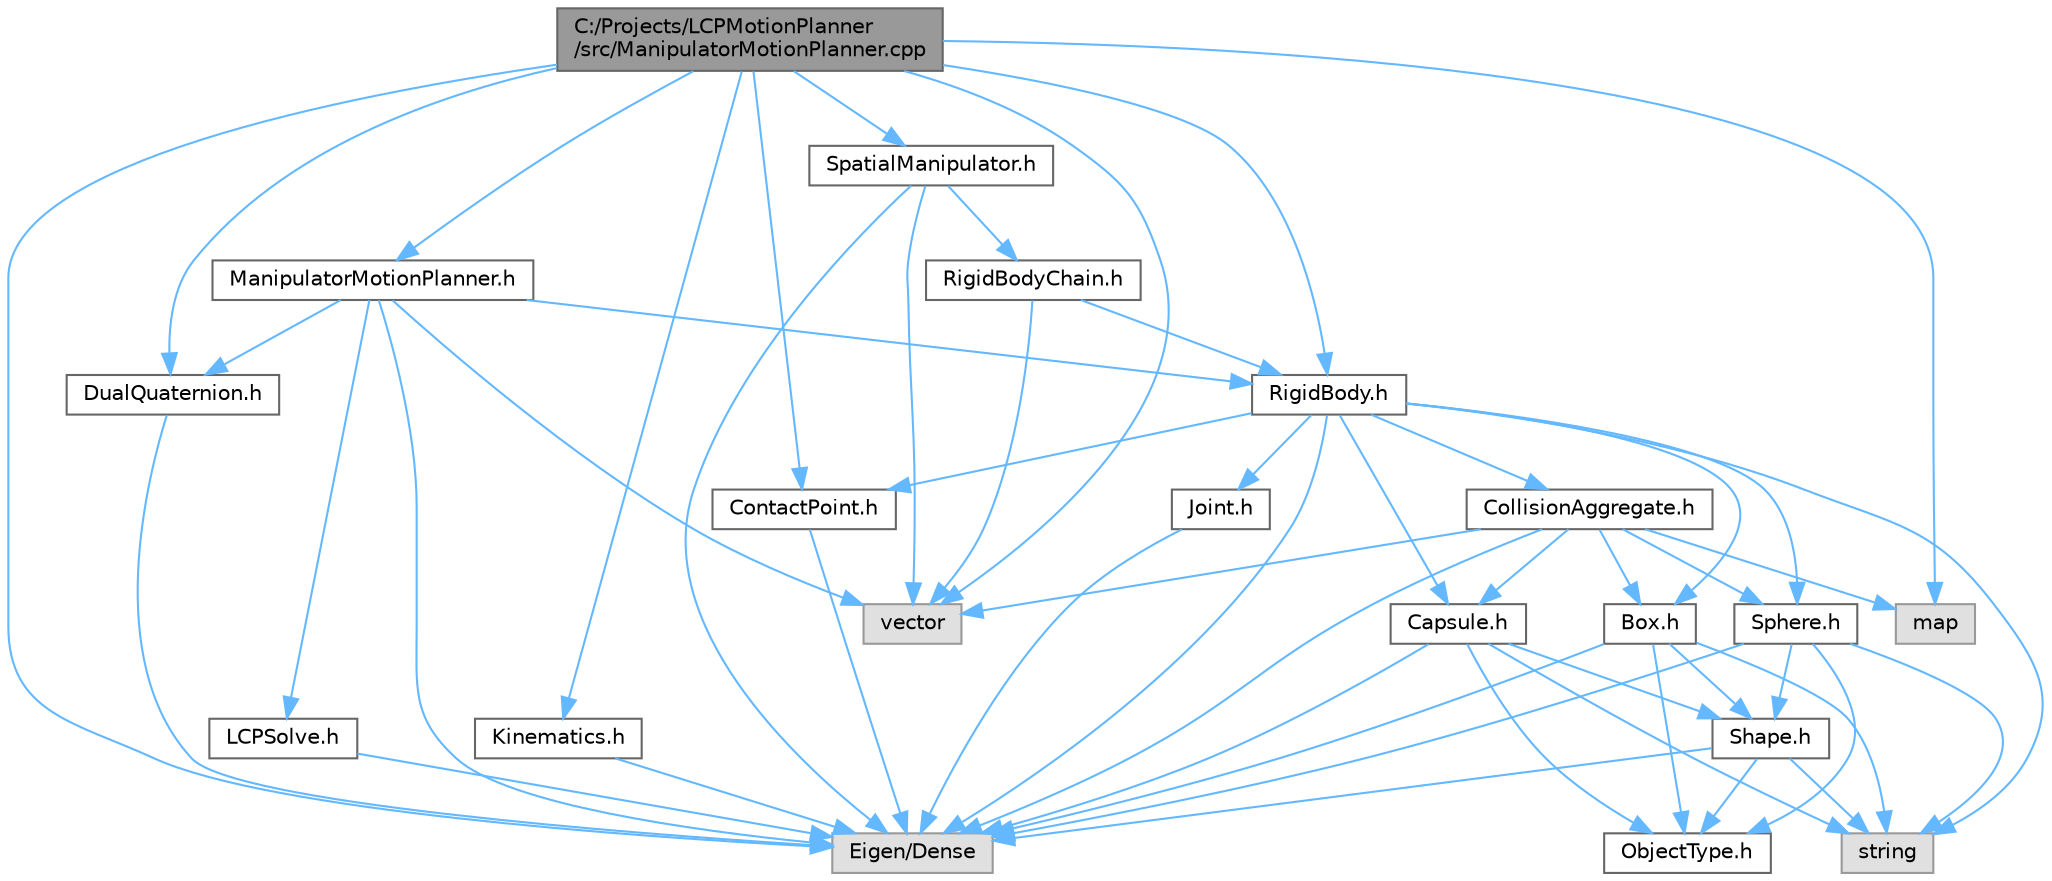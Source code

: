 digraph "C:/Projects/LCPMotionPlanner/src/ManipulatorMotionPlanner.cpp"
{
 // LATEX_PDF_SIZE
  bgcolor="transparent";
  edge [fontname=Helvetica,fontsize=10,labelfontname=Helvetica,labelfontsize=10];
  node [fontname=Helvetica,fontsize=10,shape=box,height=0.2,width=0.4];
  Node1 [label="C:/Projects/LCPMotionPlanner\l/src/ManipulatorMotionPlanner.cpp",height=0.2,width=0.4,color="gray40", fillcolor="grey60", style="filled", fontcolor="black",tooltip=" "];
  Node1 -> Node2 [color="steelblue1",style="solid"];
  Node2 [label="ManipulatorMotionPlanner.h",height=0.2,width=0.4,color="grey40", fillcolor="white", style="filled",URL="$_manipulator_motion_planner_8h.html",tooltip=" "];
  Node2 -> Node3 [color="steelblue1",style="solid"];
  Node3 [label="DualQuaternion.h",height=0.2,width=0.4,color="grey40", fillcolor="white", style="filled",URL="$_dual_quaternion_8h.html",tooltip=" "];
  Node3 -> Node4 [color="steelblue1",style="solid"];
  Node4 [label="Eigen/Dense",height=0.2,width=0.4,color="grey60", fillcolor="#E0E0E0", style="filled",tooltip=" "];
  Node2 -> Node4 [color="steelblue1",style="solid"];
  Node2 -> Node5 [color="steelblue1",style="solid"];
  Node5 [label="vector",height=0.2,width=0.4,color="grey60", fillcolor="#E0E0E0", style="filled",tooltip=" "];
  Node2 -> Node6 [color="steelblue1",style="solid"];
  Node6 [label="RigidBody.h",height=0.2,width=0.4,color="grey40", fillcolor="white", style="filled",URL="$_rigid_body_8h.html",tooltip=" "];
  Node6 -> Node4 [color="steelblue1",style="solid"];
  Node6 -> Node7 [color="steelblue1",style="solid"];
  Node7 [label="Joint.h",height=0.2,width=0.4,color="grey40", fillcolor="white", style="filled",URL="$_joint_8h.html",tooltip=" "];
  Node7 -> Node4 [color="steelblue1",style="solid"];
  Node6 -> Node8 [color="steelblue1",style="solid"];
  Node8 [label="CollisionAggregate.h",height=0.2,width=0.4,color="grey40", fillcolor="white", style="filled",URL="$_collision_aggregate_8h.html",tooltip=" "];
  Node8 -> Node9 [color="steelblue1",style="solid"];
  Node9 [label="Sphere.h",height=0.2,width=0.4,color="grey40", fillcolor="white", style="filled",URL="$_sphere_8h.html",tooltip=" "];
  Node9 -> Node10 [color="steelblue1",style="solid"];
  Node10 [label="Shape.h",height=0.2,width=0.4,color="grey40", fillcolor="white", style="filled",URL="$_shape_8h.html",tooltip=" "];
  Node10 -> Node11 [color="steelblue1",style="solid"];
  Node11 [label="ObjectType.h",height=0.2,width=0.4,color="grey40", fillcolor="white", style="filled",URL="$_object_type_8h.html",tooltip=" "];
  Node10 -> Node4 [color="steelblue1",style="solid"];
  Node10 -> Node12 [color="steelblue1",style="solid"];
  Node12 [label="string",height=0.2,width=0.4,color="grey60", fillcolor="#E0E0E0", style="filled",tooltip=" "];
  Node9 -> Node11 [color="steelblue1",style="solid"];
  Node9 -> Node4 [color="steelblue1",style="solid"];
  Node9 -> Node12 [color="steelblue1",style="solid"];
  Node8 -> Node13 [color="steelblue1",style="solid"];
  Node13 [label="Capsule.h",height=0.2,width=0.4,color="grey40", fillcolor="white", style="filled",URL="$_capsule_8h.html",tooltip=" "];
  Node13 -> Node10 [color="steelblue1",style="solid"];
  Node13 -> Node11 [color="steelblue1",style="solid"];
  Node13 -> Node4 [color="steelblue1",style="solid"];
  Node13 -> Node12 [color="steelblue1",style="solid"];
  Node8 -> Node14 [color="steelblue1",style="solid"];
  Node14 [label="Box.h",height=0.2,width=0.4,color="grey40", fillcolor="white", style="filled",URL="$_box_8h.html",tooltip=" "];
  Node14 -> Node10 [color="steelblue1",style="solid"];
  Node14 -> Node11 [color="steelblue1",style="solid"];
  Node14 -> Node4 [color="steelblue1",style="solid"];
  Node14 -> Node12 [color="steelblue1",style="solid"];
  Node8 -> Node5 [color="steelblue1",style="solid"];
  Node8 -> Node15 [color="steelblue1",style="solid"];
  Node15 [label="map",height=0.2,width=0.4,color="grey60", fillcolor="#E0E0E0", style="filled",tooltip=" "];
  Node8 -> Node4 [color="steelblue1",style="solid"];
  Node6 -> Node9 [color="steelblue1",style="solid"];
  Node6 -> Node13 [color="steelblue1",style="solid"];
  Node6 -> Node14 [color="steelblue1",style="solid"];
  Node6 -> Node16 [color="steelblue1",style="solid"];
  Node16 [label="ContactPoint.h",height=0.2,width=0.4,color="grey40", fillcolor="white", style="filled",URL="$_contact_point_8h.html",tooltip=" "];
  Node16 -> Node4 [color="steelblue1",style="solid"];
  Node6 -> Node12 [color="steelblue1",style="solid"];
  Node2 -> Node17 [color="steelblue1",style="solid"];
  Node17 [label="LCPSolve.h",height=0.2,width=0.4,color="grey40", fillcolor="white", style="filled",URL="$_l_c_p_solve_8h.html",tooltip=" "];
  Node17 -> Node4 [color="steelblue1",style="solid"];
  Node1 -> Node18 [color="steelblue1",style="solid"];
  Node18 [label="SpatialManipulator.h",height=0.2,width=0.4,color="grey40", fillcolor="white", style="filled",URL="$_spatial_manipulator_8h.html",tooltip=" "];
  Node18 -> Node19 [color="steelblue1",style="solid"];
  Node19 [label="RigidBodyChain.h",height=0.2,width=0.4,color="grey40", fillcolor="white", style="filled",URL="$_rigid_body_chain_8h.html",tooltip=" "];
  Node19 -> Node5 [color="steelblue1",style="solid"];
  Node19 -> Node6 [color="steelblue1",style="solid"];
  Node18 -> Node4 [color="steelblue1",style="solid"];
  Node18 -> Node5 [color="steelblue1",style="solid"];
  Node1 -> Node3 [color="steelblue1",style="solid"];
  Node1 -> Node6 [color="steelblue1",style="solid"];
  Node1 -> Node20 [color="steelblue1",style="solid"];
  Node20 [label="Kinematics.h",height=0.2,width=0.4,color="grey40", fillcolor="white", style="filled",URL="$_kinematics_8h.html",tooltip=" "];
  Node20 -> Node4 [color="steelblue1",style="solid"];
  Node1 -> Node16 [color="steelblue1",style="solid"];
  Node1 -> Node4 [color="steelblue1",style="solid"];
  Node1 -> Node5 [color="steelblue1",style="solid"];
  Node1 -> Node15 [color="steelblue1",style="solid"];
}
